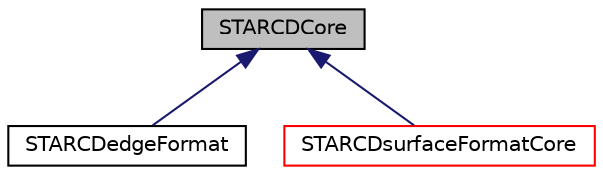 digraph "STARCDCore"
{
  bgcolor="transparent";
  edge [fontname="Helvetica",fontsize="10",labelfontname="Helvetica",labelfontsize="10"];
  node [fontname="Helvetica",fontsize="10",shape=record];
  Node1 [label="STARCDCore",height=0.2,width=0.4,color="black", fillcolor="grey75", style="filled", fontcolor="black"];
  Node1 -> Node2 [dir="back",color="midnightblue",fontsize="10",style="solid",fontname="Helvetica"];
  Node2 [label="STARCDedgeFormat",height=0.2,width=0.4,color="black",URL="$a02520.html",tooltip="Read/write the lines from pro-STAR vrt/cel files. "];
  Node1 -> Node3 [dir="back",color="midnightblue",fontsize="10",style="solid",fontname="Helvetica"];
  Node3 [label="STARCDsurfaceFormatCore",height=0.2,width=0.4,color="red",URL="$a02522.html",tooltip="Internal class used by the STARCDsurfaceFormat. "];
}
